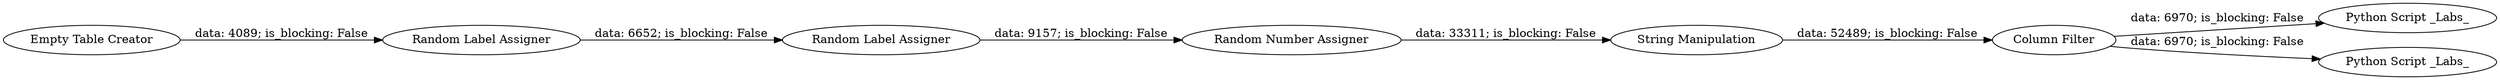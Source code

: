 digraph {
	"-5660071604604852266_9" [label="Python Script _Labs_"]
	"-5660071604604852266_3" [label="Empty Table Creator"]
	"-5660071604604852266_5" [label="String Manipulation"]
	"-5660071604604852266_1" [label="Random Label Assigner"]
	"-5660071604604852266_2" [label="Random Number Assigner"]
	"-5660071604604852266_7" [label="Column Filter"]
	"-5660071604604852266_8" [label="Python Script _Labs_"]
	"-5660071604604852266_4" [label="Random Label Assigner"]
	"-5660071604604852266_7" -> "-5660071604604852266_8" [label="data: 6970; is_blocking: False"]
	"-5660071604604852266_5" -> "-5660071604604852266_7" [label="data: 52489; is_blocking: False"]
	"-5660071604604852266_1" -> "-5660071604604852266_4" [label="data: 6652; is_blocking: False"]
	"-5660071604604852266_7" -> "-5660071604604852266_9" [label="data: 6970; is_blocking: False"]
	"-5660071604604852266_4" -> "-5660071604604852266_2" [label="data: 9157; is_blocking: False"]
	"-5660071604604852266_2" -> "-5660071604604852266_5" [label="data: 33311; is_blocking: False"]
	"-5660071604604852266_3" -> "-5660071604604852266_1" [label="data: 4089; is_blocking: False"]
	rankdir=LR
}
